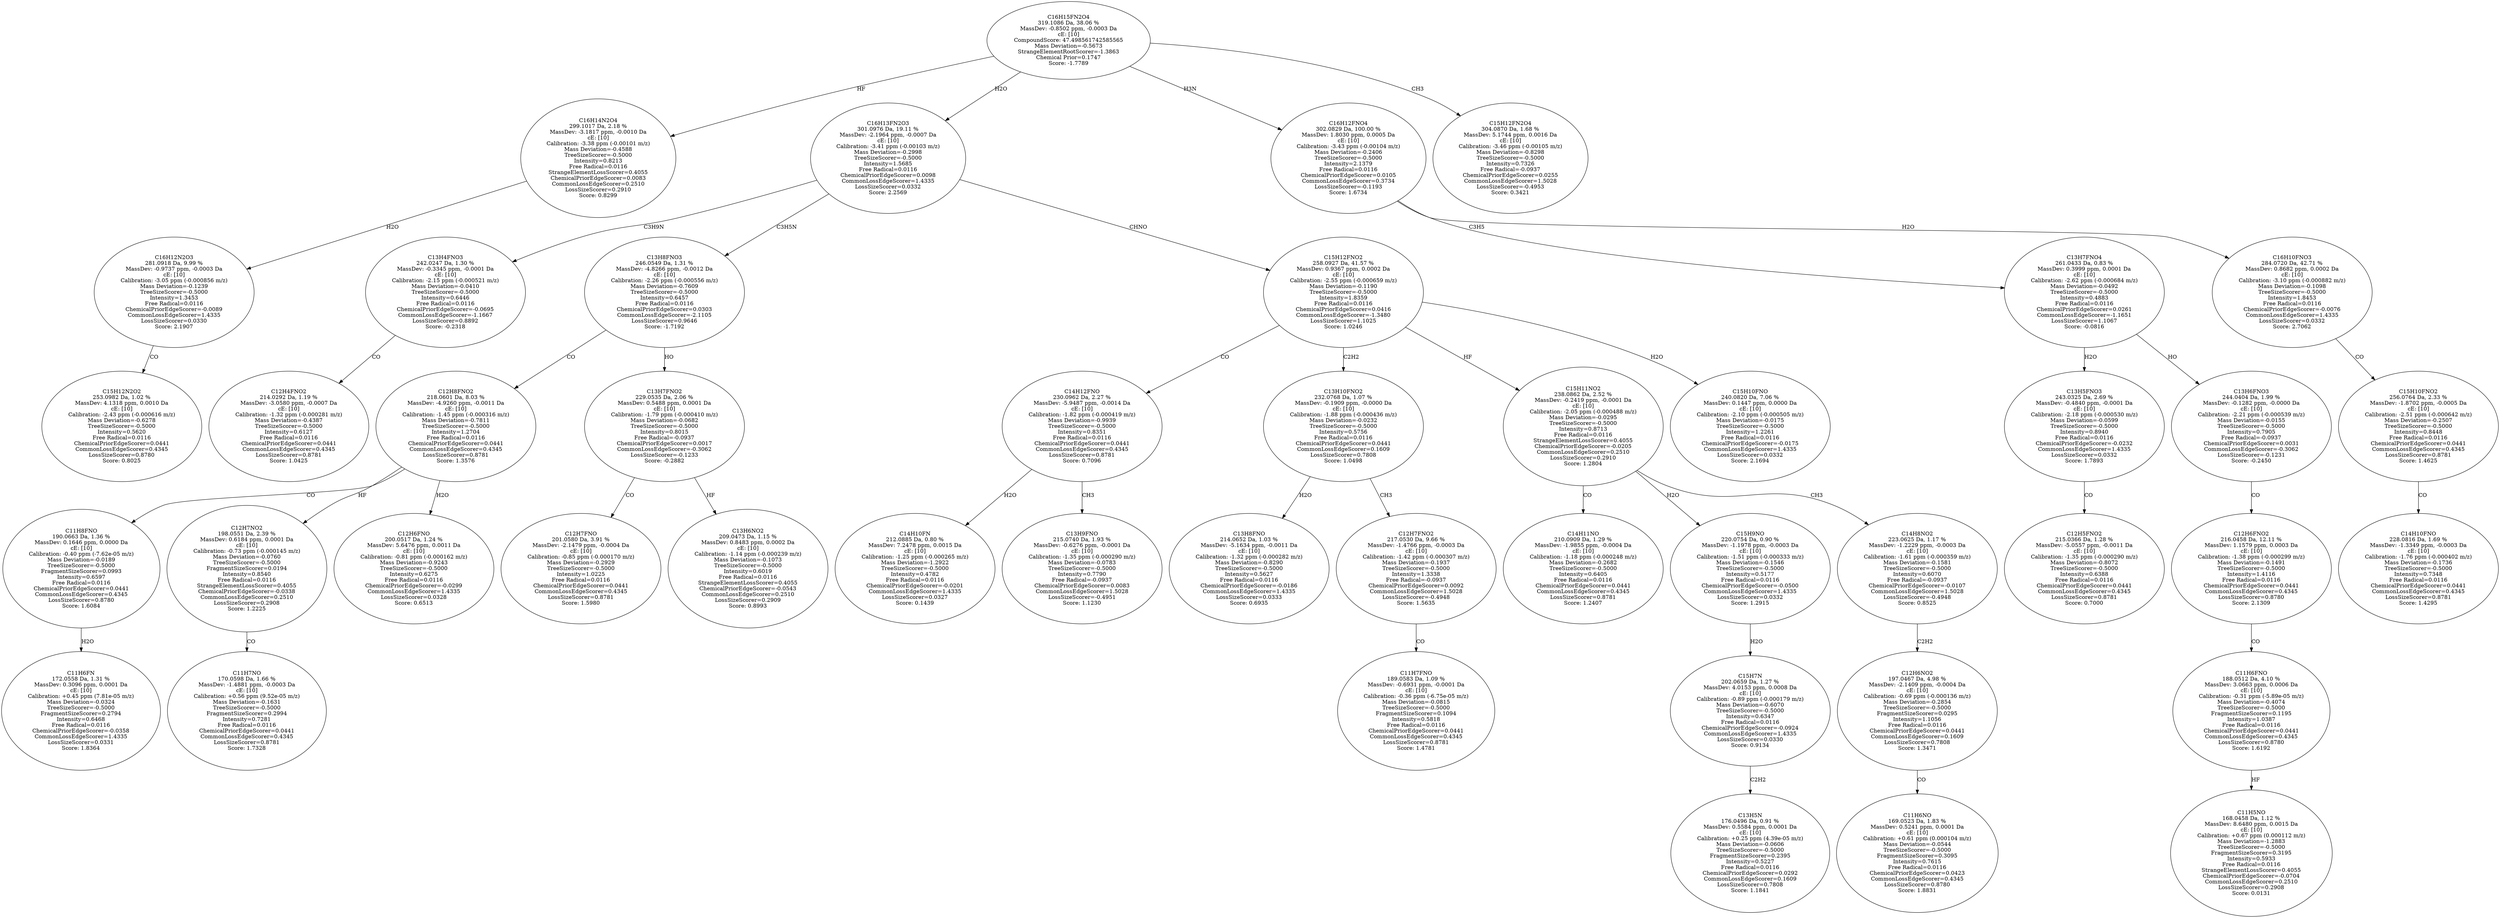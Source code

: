 strict digraph {
v1 [label="C15H12N2O2\n253.0982 Da, 1.02 %\nMassDev: 4.1318 ppm, 0.0010 Da\ncE: [10]\nCalibration: -2.43 ppm (-0.000616 m/z)\nMass Deviation=-0.6278\nTreeSizeScorer=-0.5000\nIntensity=0.5620\nFree Radical=0.0116\nChemicalPriorEdgeScorer=0.0441\nCommonLossEdgeScorer=0.4345\nLossSizeScorer=0.8780\nScore: 0.8025"];
v2 [label="C16H12N2O3\n281.0918 Da, 9.99 %\nMassDev: -0.9737 ppm, -0.0003 Da\ncE: [10]\nCalibration: -3.05 ppm (-0.000856 m/z)\nMass Deviation=-0.1239\nTreeSizeScorer=-0.5000\nIntensity=1.3453\nFree Radical=0.0116\nChemicalPriorEdgeScorer=-0.0089\nCommonLossEdgeScorer=1.4335\nLossSizeScorer=0.0330\nScore: 2.1907"];
v3 [label="C16H14N2O4\n299.1017 Da, 2.18 %\nMassDev: -3.1817 ppm, -0.0010 Da\ncE: [10]\nCalibration: -3.38 ppm (-0.00101 m/z)\nMass Deviation=-0.4588\nTreeSizeScorer=-0.5000\nIntensity=0.8213\nFree Radical=0.0116\nStrangeElementLossScorer=0.4055\nChemicalPriorEdgeScorer=0.0083\nCommonLossEdgeScorer=0.2510\nLossSizeScorer=0.2910\nScore: 0.8299"];
v4 [label="C12H4FNO2\n214.0292 Da, 1.19 %\nMassDev: -3.0580 ppm, -0.0007 Da\ncE: [10]\nCalibration: -1.32 ppm (-0.000281 m/z)\nMass Deviation=-0.4387\nTreeSizeScorer=-0.5000\nIntensity=0.6127\nFree Radical=0.0116\nChemicalPriorEdgeScorer=0.0441\nCommonLossEdgeScorer=0.4345\nLossSizeScorer=0.8781\nScore: 1.0425"];
v5 [label="C13H4FNO3\n242.0247 Da, 1.30 %\nMassDev: -0.3345 ppm, -0.0001 Da\ncE: [10]\nCalibration: -2.15 ppm (-0.000521 m/z)\nMass Deviation=-0.0410\nTreeSizeScorer=-0.5000\nIntensity=0.6446\nFree Radical=0.0116\nChemicalPriorEdgeScorer=-0.0695\nCommonLossEdgeScorer=-1.1667\nLossSizeScorer=0.8892\nScore: -0.2318"];
v6 [label="C11H6FN\n172.0558 Da, 1.31 %\nMassDev: 0.3096 ppm, 0.0001 Da\ncE: [10]\nCalibration: +0.45 ppm (7.81e-05 m/z)\nMass Deviation=-0.0324\nTreeSizeScorer=-0.5000\nFragmentSizeScorer=0.2794\nIntensity=0.6468\nFree Radical=0.0116\nChemicalPriorEdgeScorer=-0.0358\nCommonLossEdgeScorer=1.4335\nLossSizeScorer=0.0331\nScore: 1.8364"];
v7 [label="C11H8FNO\n190.0663 Da, 1.36 %\nMassDev: 0.1646 ppm, 0.0000 Da\ncE: [10]\nCalibration: -0.40 ppm (-7.62e-05 m/z)\nMass Deviation=-0.0189\nTreeSizeScorer=-0.5000\nFragmentSizeScorer=0.0993\nIntensity=0.6597\nFree Radical=0.0116\nChemicalPriorEdgeScorer=0.0441\nCommonLossEdgeScorer=0.4345\nLossSizeScorer=0.8780\nScore: 1.6084"];
v8 [label="C11H7NO\n170.0598 Da, 1.66 %\nMassDev: -1.4881 ppm, -0.0003 Da\ncE: [10]\nCalibration: +0.56 ppm (9.52e-05 m/z)\nMass Deviation=-0.1631\nTreeSizeScorer=-0.5000\nFragmentSizeScorer=0.2994\nIntensity=0.7281\nFree Radical=0.0116\nChemicalPriorEdgeScorer=0.0441\nCommonLossEdgeScorer=0.4345\nLossSizeScorer=0.8781\nScore: 1.7328"];
v9 [label="C12H7NO2\n198.0551 Da, 2.39 %\nMassDev: 0.6184 ppm, 0.0001 Da\ncE: [10]\nCalibration: -0.73 ppm (-0.000145 m/z)\nMass Deviation=-0.0760\nTreeSizeScorer=-0.5000\nFragmentSizeScorer=0.0194\nIntensity=0.8540\nFree Radical=0.0116\nStrangeElementLossScorer=0.4055\nChemicalPriorEdgeScorer=-0.0338\nCommonLossEdgeScorer=0.2510\nLossSizeScorer=0.2908\nScore: 1.2225"];
v10 [label="C12H6FNO\n200.0517 Da, 1.24 %\nMassDev: 5.6476 ppm, 0.0011 Da\ncE: [10]\nCalibration: -0.81 ppm (-0.000162 m/z)\nMass Deviation=-0.9243\nTreeSizeScorer=-0.5000\nIntensity=0.6275\nFree Radical=0.0116\nChemicalPriorEdgeScorer=-0.0299\nCommonLossEdgeScorer=1.4335\nLossSizeScorer=0.0328\nScore: 0.6513"];
v11 [label="C12H8FNO2\n218.0601 Da, 8.03 %\nMassDev: -4.9260 ppm, -0.0011 Da\ncE: [10]\nCalibration: -1.45 ppm (-0.000316 m/z)\nMass Deviation=-0.7811\nTreeSizeScorer=-0.5000\nIntensity=1.2704\nFree Radical=0.0116\nChemicalPriorEdgeScorer=0.0441\nCommonLossEdgeScorer=0.4345\nLossSizeScorer=0.8781\nScore: 1.3576"];
v12 [label="C12H7FNO\n201.0580 Da, 3.91 %\nMassDev: -2.1479 ppm, -0.0004 Da\ncE: [10]\nCalibration: -0.85 ppm (-0.000170 m/z)\nMass Deviation=-0.2929\nTreeSizeScorer=-0.5000\nIntensity=1.0225\nFree Radical=0.0116\nChemicalPriorEdgeScorer=0.0441\nCommonLossEdgeScorer=0.4345\nLossSizeScorer=0.8781\nScore: 1.5980"];
v13 [label="C13H6NO2\n209.0473 Da, 1.15 %\nMassDev: 0.8483 ppm, 0.0002 Da\ncE: [10]\nCalibration: -1.14 ppm (-0.000239 m/z)\nMass Deviation=-0.1073\nTreeSizeScorer=-0.5000\nIntensity=0.6019\nFree Radical=0.0116\nStrangeElementLossScorer=0.4055\nChemicalPriorEdgeScorer=-0.0543\nCommonLossEdgeScorer=0.2510\nLossSizeScorer=0.2909\nScore: 0.8993"];
v14 [label="C13H7FNO2\n229.0535 Da, 2.06 %\nMassDev: 0.5488 ppm, 0.0001 Da\ncE: [10]\nCalibration: -1.79 ppm (-0.000410 m/z)\nMass Deviation=-0.0682\nTreeSizeScorer=-0.5000\nIntensity=0.8015\nFree Radical=-0.0937\nChemicalPriorEdgeScorer=0.0017\nCommonLossEdgeScorer=-0.3062\nLossSizeScorer=-0.1233\nScore: -0.2882"];
v15 [label="C13H8FNO3\n246.0549 Da, 1.31 %\nMassDev: -4.8266 ppm, -0.0012 Da\ncE: [10]\nCalibration: -2.26 ppm (-0.000556 m/z)\nMass Deviation=-0.7609\nTreeSizeScorer=-0.5000\nIntensity=0.6457\nFree Radical=0.0116\nChemicalPriorEdgeScorer=0.0303\nCommonLossEdgeScorer=-2.1105\nLossSizeScorer=0.9646\nScore: -1.7192"];
v16 [label="C14H10FN\n212.0885 Da, 0.80 %\nMassDev: 7.2478 ppm, 0.0015 Da\ncE: [10]\nCalibration: -1.25 ppm (-0.000265 m/z)\nMass Deviation=-1.2922\nTreeSizeScorer=-0.5000\nIntensity=0.4782\nFree Radical=0.0116\nChemicalPriorEdgeScorer=-0.0201\nCommonLossEdgeScorer=1.4335\nLossSizeScorer=0.0327\nScore: 0.1439"];
v17 [label="C13H9FNO\n215.0740 Da, 1.93 %\nMassDev: -0.6276 ppm, -0.0001 Da\ncE: [10]\nCalibration: -1.35 ppm (-0.000290 m/z)\nMass Deviation=-0.0783\nTreeSizeScorer=-0.5000\nIntensity=0.7790\nFree Radical=-0.0937\nChemicalPriorEdgeScorer=0.0083\nCommonLossEdgeScorer=1.5028\nLossSizeScorer=-0.4951\nScore: 1.1230"];
v18 [label="C14H12FNO\n230.0962 Da, 2.27 %\nMassDev: -5.9487 ppm, -0.0014 Da\ncE: [10]\nCalibration: -1.82 ppm (-0.000419 m/z)\nMass Deviation=-0.9939\nTreeSizeScorer=-0.5000\nIntensity=0.8351\nFree Radical=0.0116\nChemicalPriorEdgeScorer=0.0441\nCommonLossEdgeScorer=0.4345\nLossSizeScorer=0.8781\nScore: 0.7096"];
v19 [label="C13H8FNO\n214.0652 Da, 1.03 %\nMassDev: -5.1634 ppm, -0.0011 Da\ncE: [10]\nCalibration: -1.32 ppm (-0.000282 m/z)\nMass Deviation=-0.8290\nTreeSizeScorer=-0.5000\nIntensity=0.5627\nFree Radical=0.0116\nChemicalPriorEdgeScorer=-0.0186\nCommonLossEdgeScorer=1.4335\nLossSizeScorer=0.0333\nScore: 0.6935"];
v20 [label="C11H7FNO\n189.0583 Da, 1.09 %\nMassDev: -0.6931 ppm, -0.0001 Da\ncE: [10]\nCalibration: -0.36 ppm (-6.75e-05 m/z)\nMass Deviation=-0.0815\nTreeSizeScorer=-0.5000\nFragmentSizeScorer=0.1094\nIntensity=0.5818\nFree Radical=0.0116\nChemicalPriorEdgeScorer=0.0441\nCommonLossEdgeScorer=0.4345\nLossSizeScorer=0.8781\nScore: 1.4781"];
v21 [label="C12H7FNO2\n217.0530 Da, 9.66 %\nMassDev: -1.4766 ppm, -0.0003 Da\ncE: [10]\nCalibration: -1.42 ppm (-0.000307 m/z)\nMass Deviation=-0.1937\nTreeSizeScorer=-0.5000\nIntensity=1.3338\nFree Radical=-0.0937\nChemicalPriorEdgeScorer=0.0092\nCommonLossEdgeScorer=1.5028\nLossSizeScorer=-0.4948\nScore: 1.5635"];
v22 [label="C13H10FNO2\n232.0768 Da, 1.07 %\nMassDev: -0.1909 ppm, -0.0000 Da\ncE: [10]\nCalibration: -1.88 ppm (-0.000436 m/z)\nMass Deviation=-0.0232\nTreeSizeScorer=-0.5000\nIntensity=0.5756\nFree Radical=0.0116\nChemicalPriorEdgeScorer=0.0441\nCommonLossEdgeScorer=0.1609\nLossSizeScorer=0.7808\nScore: 1.0498"];
v23 [label="C14H11NO\n210.0909 Da, 1.29 %\nMassDev: -1.9855 ppm, -0.0004 Da\ncE: [10]\nCalibration: -1.18 ppm (-0.000248 m/z)\nMass Deviation=-0.2682\nTreeSizeScorer=-0.5000\nIntensity=0.6405\nFree Radical=0.0116\nChemicalPriorEdgeScorer=0.0441\nCommonLossEdgeScorer=0.4345\nLossSizeScorer=0.8781\nScore: 1.2407"];
v24 [label="C13H5N\n176.0496 Da, 0.91 %\nMassDev: 0.5584 ppm, 0.0001 Da\ncE: [10]\nCalibration: +0.25 ppm (4.39e-05 m/z)\nMass Deviation=-0.0606\nTreeSizeScorer=-0.5000\nFragmentSizeScorer=0.2395\nIntensity=0.5227\nFree Radical=0.0116\nChemicalPriorEdgeScorer=0.0292\nCommonLossEdgeScorer=0.1609\nLossSizeScorer=0.7808\nScore: 1.1841"];
v25 [label="C15H7N\n202.0659 Da, 1.27 %\nMassDev: 4.0153 ppm, 0.0008 Da\ncE: [10]\nCalibration: -0.89 ppm (-0.000179 m/z)\nMass Deviation=-0.6070\nTreeSizeScorer=-0.5000\nIntensity=0.6347\nFree Radical=0.0116\nChemicalPriorEdgeScorer=-0.0924\nCommonLossEdgeScorer=1.4335\nLossSizeScorer=0.0330\nScore: 0.9134"];
v26 [label="C15H9NO\n220.0754 Da, 0.90 %\nMassDev: -1.1978 ppm, -0.0003 Da\ncE: [10]\nCalibration: -1.51 ppm (-0.000333 m/z)\nMass Deviation=-0.1546\nTreeSizeScorer=-0.5000\nIntensity=0.5177\nFree Radical=0.0116\nChemicalPriorEdgeScorer=-0.0500\nCommonLossEdgeScorer=1.4335\nLossSizeScorer=0.0332\nScore: 1.2915"];
v27 [label="C11H6NO\n169.0523 Da, 1.83 %\nMassDev: 0.5241 ppm, 0.0001 Da\ncE: [10]\nCalibration: +0.61 ppm (0.000104 m/z)\nMass Deviation=-0.0544\nTreeSizeScorer=-0.5000\nFragmentSizeScorer=0.3095\nIntensity=0.7615\nFree Radical=0.0116\nChemicalPriorEdgeScorer=0.0423\nCommonLossEdgeScorer=0.4345\nLossSizeScorer=0.8780\nScore: 1.8831"];
v28 [label="C12H6NO2\n197.0467 Da, 4.98 %\nMassDev: -2.1409 ppm, -0.0004 Da\ncE: [10]\nCalibration: -0.69 ppm (-0.000136 m/z)\nMass Deviation=-0.2854\nTreeSizeScorer=-0.5000\nFragmentSizeScorer=0.0295\nIntensity=1.1056\nFree Radical=0.0116\nChemicalPriorEdgeScorer=0.0441\nCommonLossEdgeScorer=0.1609\nLossSizeScorer=0.7808\nScore: 1.3471"];
v29 [label="C14H8NO2\n223.0625 Da, 1.17 %\nMassDev: -1.2229 ppm, -0.0003 Da\ncE: [10]\nCalibration: -1.61 ppm (-0.000359 m/z)\nMass Deviation=-0.1581\nTreeSizeScorer=-0.5000\nIntensity=0.6070\nFree Radical=-0.0937\nChemicalPriorEdgeScorer=-0.0107\nCommonLossEdgeScorer=1.5028\nLossSizeScorer=-0.4948\nScore: 0.8525"];
v30 [label="C15H11NO2\n238.0862 Da, 2.52 %\nMassDev: -0.2419 ppm, -0.0001 Da\ncE: [10]\nCalibration: -2.05 ppm (-0.000488 m/z)\nMass Deviation=-0.0295\nTreeSizeScorer=-0.5000\nIntensity=0.8713\nFree Radical=0.0116\nStrangeElementLossScorer=0.4055\nChemicalPriorEdgeScorer=-0.0205\nCommonLossEdgeScorer=0.2510\nLossSizeScorer=0.2910\nScore: 1.2804"];
v31 [label="C15H10FNO\n240.0820 Da, 7.06 %\nMassDev: 0.1447 ppm, 0.0000 Da\ncE: [10]\nCalibration: -2.10 ppm (-0.000505 m/z)\nMass Deviation=-0.0175\nTreeSizeScorer=-0.5000\nIntensity=1.2261\nFree Radical=0.0116\nChemicalPriorEdgeScorer=-0.0175\nCommonLossEdgeScorer=1.4335\nLossSizeScorer=0.0332\nScore: 2.1694"];
v32 [label="C15H12FNO2\n258.0927 Da, 41.57 %\nMassDev: 0.9367 ppm, 0.0002 Da\ncE: [10]\nCalibration: -2.55 ppm (-0.000659 m/z)\nMass Deviation=-0.1190\nTreeSizeScorer=-0.5000\nIntensity=1.8359\nFree Radical=0.0116\nChemicalPriorEdgeScorer=0.0416\nCommonLossEdgeScorer=-1.3480\nLossSizeScorer=1.1025\nScore: 1.0246"];
v33 [label="C16H13FN2O3\n301.0976 Da, 19.11 %\nMassDev: -2.1964 ppm, -0.0007 Da\ncE: [10]\nCalibration: -3.41 ppm (-0.00103 m/z)\nMass Deviation=-0.2998\nTreeSizeScorer=-0.5000\nIntensity=1.5685\nFree Radical=0.0116\nChemicalPriorEdgeScorer=0.0098\nCommonLossEdgeScorer=1.4335\nLossSizeScorer=0.0332\nScore: 2.2569"];
v34 [label="C12H5FNO2\n215.0366 Da, 1.28 %\nMassDev: -5.0557 ppm, -0.0011 Da\ncE: [10]\nCalibration: -1.35 ppm (-0.000290 m/z)\nMass Deviation=-0.8072\nTreeSizeScorer=-0.5000\nIntensity=0.6388\nFree Radical=0.0116\nChemicalPriorEdgeScorer=0.0441\nCommonLossEdgeScorer=0.4345\nLossSizeScorer=0.8781\nScore: 0.7000"];
v35 [label="C13H5FNO3\n243.0325 Da, 2.69 %\nMassDev: -0.4840 ppm, -0.0001 Da\ncE: [10]\nCalibration: -2.18 ppm (-0.000530 m/z)\nMass Deviation=-0.0599\nTreeSizeScorer=-0.5000\nIntensity=0.8940\nFree Radical=0.0116\nChemicalPriorEdgeScorer=-0.0232\nCommonLossEdgeScorer=1.4335\nLossSizeScorer=0.0332\nScore: 1.7893"];
v36 [label="C11H5NO\n168.0458 Da, 1.12 %\nMassDev: 8.6480 ppm, 0.0015 Da\ncE: [10]\nCalibration: +0.67 ppm (0.000112 m/z)\nMass Deviation=-1.2883\nTreeSizeScorer=-0.5000\nFragmentSizeScorer=0.3195\nIntensity=0.5933\nFree Radical=0.0116\nStrangeElementLossScorer=0.4055\nChemicalPriorEdgeScorer=-0.0704\nCommonLossEdgeScorer=0.2510\nLossSizeScorer=0.2908\nScore: 0.0131"];
v37 [label="C11H6FNO\n188.0512 Da, 4.10 %\nMassDev: 3.0663 ppm, 0.0006 Da\ncE: [10]\nCalibration: -0.31 ppm (-5.89e-05 m/z)\nMass Deviation=-0.4074\nTreeSizeScorer=-0.5000\nFragmentSizeScorer=0.1195\nIntensity=1.0387\nFree Radical=0.0116\nChemicalPriorEdgeScorer=0.0441\nCommonLossEdgeScorer=0.4345\nLossSizeScorer=0.8780\nScore: 1.6192"];
v38 [label="C12H6FNO2\n216.0458 Da, 12.11 %\nMassDev: 1.1579 ppm, 0.0003 Da\ncE: [10]\nCalibration: -1.38 ppm (-0.000299 m/z)\nMass Deviation=-0.1491\nTreeSizeScorer=-0.5000\nIntensity=1.4116\nFree Radical=0.0116\nChemicalPriorEdgeScorer=0.0441\nCommonLossEdgeScorer=0.4345\nLossSizeScorer=0.8780\nScore: 2.1309"];
v39 [label="C13H6FNO3\n244.0404 Da, 1.99 %\nMassDev: -0.1282 ppm, -0.0000 Da\ncE: [10]\nCalibration: -2.21 ppm (-0.000539 m/z)\nMass Deviation=-0.0155\nTreeSizeScorer=-0.5000\nIntensity=0.7905\nFree Radical=-0.0937\nChemicalPriorEdgeScorer=0.0031\nCommonLossEdgeScorer=-0.3062\nLossSizeScorer=-0.1231\nScore: -0.2450"];
v40 [label="C13H7FNO4\n261.0433 Da, 0.83 %\nMassDev: 0.3999 ppm, 0.0001 Da\ncE: [10]\nCalibration: -2.62 ppm (-0.000684 m/z)\nMass Deviation=-0.0492\nTreeSizeScorer=-0.5000\nIntensity=0.4883\nFree Radical=0.0116\nChemicalPriorEdgeScorer=0.0261\nCommonLossEdgeScorer=-1.1651\nLossSizeScorer=1.1067\nScore: -0.0816"];
v41 [label="C14H10FNO\n228.0816 Da, 1.69 %\nMassDev: -1.3349 ppm, -0.0003 Da\ncE: [10]\nCalibration: -1.76 ppm (-0.000402 m/z)\nMass Deviation=-0.1736\nTreeSizeScorer=-0.5000\nIntensity=0.7348\nFree Radical=0.0116\nChemicalPriorEdgeScorer=0.0441\nCommonLossEdgeScorer=0.4345\nLossSizeScorer=0.8781\nScore: 1.4295"];
v42 [label="C15H10FNO2\n256.0764 Da, 2.33 %\nMassDev: -1.8702 ppm, -0.0005 Da\ncE: [10]\nCalibration: -2.51 ppm (-0.000642 m/z)\nMass Deviation=-0.2507\nTreeSizeScorer=-0.5000\nIntensity=0.8448\nFree Radical=0.0116\nChemicalPriorEdgeScorer=0.0441\nCommonLossEdgeScorer=0.4345\nLossSizeScorer=0.8781\nScore: 1.4625"];
v43 [label="C16H10FNO3\n284.0720 Da, 42.71 %\nMassDev: 0.8682 ppm, 0.0002 Da\ncE: [10]\nCalibration: -3.10 ppm (-0.000882 m/z)\nMass Deviation=-0.1098\nTreeSizeScorer=-0.5000\nIntensity=1.8453\nFree Radical=0.0116\nChemicalPriorEdgeScorer=-0.0076\nCommonLossEdgeScorer=1.4335\nLossSizeScorer=0.0332\nScore: 2.7062"];
v44 [label="C16H12FNO4\n302.0829 Da, 100.00 %\nMassDev: 1.8030 ppm, 0.0005 Da\ncE: [10]\nCalibration: -3.43 ppm (-0.00104 m/z)\nMass Deviation=-0.2406\nTreeSizeScorer=-0.5000\nIntensity=2.1379\nFree Radical=0.0116\nChemicalPriorEdgeScorer=0.0105\nCommonLossEdgeScorer=0.3734\nLossSizeScorer=-0.1193\nScore: 1.6734"];
v45 [label="C15H12FN2O4\n304.0870 Da, 1.68 %\nMassDev: 5.1744 ppm, 0.0016 Da\ncE: [10]\nCalibration: -3.46 ppm (-0.00105 m/z)\nMass Deviation=-0.8298\nTreeSizeScorer=-0.5000\nIntensity=0.7326\nFree Radical=-0.0937\nChemicalPriorEdgeScorer=0.0255\nCommonLossEdgeScorer=1.5028\nLossSizeScorer=-0.4953\nScore: 0.3421"];
v46 [label="C16H15FN2O4\n319.1086 Da, 38.06 %\nMassDev: -0.8502 ppm, -0.0003 Da\ncE: [10]\nCompoundScore: 47.498561742585565\nMass Deviation=-0.5673\nStrangeElementRootScorer=-1.3863\nChemical Prior=0.1747\nScore: -1.7789"];
v2 -> v1 [label="CO"];
v3 -> v2 [label="H2O"];
v46 -> v3 [label="HF"];
v5 -> v4 [label="CO"];
v33 -> v5 [label="C3H9N"];
v7 -> v6 [label="H2O"];
v11 -> v7 [label="CO"];
v9 -> v8 [label="CO"];
v11 -> v9 [label="HF"];
v11 -> v10 [label="H2O"];
v15 -> v11 [label="CO"];
v14 -> v12 [label="CO"];
v14 -> v13 [label="HF"];
v15 -> v14 [label="HO"];
v33 -> v15 [label="C3H5N"];
v18 -> v16 [label="H2O"];
v18 -> v17 [label="CH3"];
v32 -> v18 [label="CO"];
v22 -> v19 [label="H2O"];
v21 -> v20 [label="CO"];
v22 -> v21 [label="CH3"];
v32 -> v22 [label="C2H2"];
v30 -> v23 [label="CO"];
v25 -> v24 [label="C2H2"];
v26 -> v25 [label="H2O"];
v30 -> v26 [label="H2O"];
v28 -> v27 [label="CO"];
v29 -> v28 [label="C2H2"];
v30 -> v29 [label="CH3"];
v32 -> v30 [label="HF"];
v32 -> v31 [label="H2O"];
v33 -> v32 [label="CHNO"];
v46 -> v33 [label="H2O"];
v35 -> v34 [label="CO"];
v40 -> v35 [label="H2O"];
v37 -> v36 [label="HF"];
v38 -> v37 [label="CO"];
v39 -> v38 [label="CO"];
v40 -> v39 [label="HO"];
v44 -> v40 [label="C3H5"];
v42 -> v41 [label="CO"];
v43 -> v42 [label="CO"];
v44 -> v43 [label="H2O"];
v46 -> v44 [label="H3N"];
v46 -> v45 [label="CH3"];
}